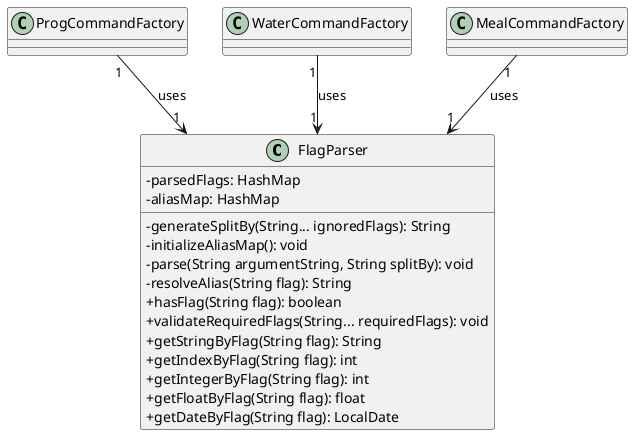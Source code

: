 @startuml
skinparam classAttributeIconSize 0

class FlagParser {
  - parsedFlags: HashMap
  - aliasMap: HashMap

  - generateSplitBy(String... ignoredFlags): String
  - initializeAliasMap(): void
  - parse(String argumentString, String splitBy): void
  - resolveAlias(String flag): String
  + hasFlag(String flag): boolean
  + validateRequiredFlags(String... requiredFlags): void
  + getStringByFlag(String flag): String
  + getIndexByFlag(String flag): int
  + getIntegerByFlag(String flag): int
  + getFloatByFlag(String flag): float
  + getDateByFlag(String flag): LocalDate
}

ProgCommandFactory "1" --> "1" FlagParser : uses
WaterCommandFactory "1" --> "1" FlagParser : uses
MealCommandFactory "1" --> "1" FlagParser : uses

@enduml